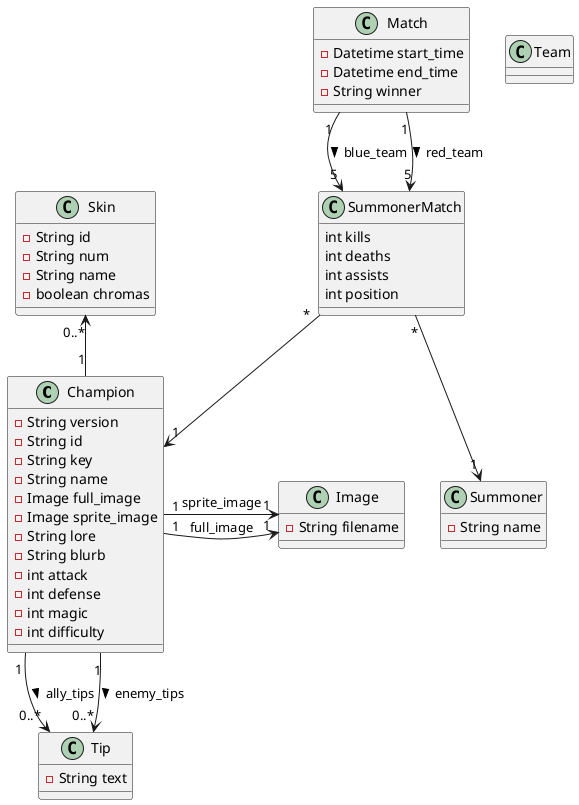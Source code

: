 # PlantUML Editor

@startuml

class Champion{
    - String version
    - String id
    - String key
    - String name
    - Image full_image
    - Image sprite_image
    - String lore
    - String blurb
    - int attack
    - int defense
    - int magic
    - int difficulty
}

class Image{
  - String filename  
}

class Skin{
  - String id
  - String num
  - String name
  - boolean chromas
}

class Tip{
  - String text
}

class Match{
 - Datetime start_time
 - Datetime end_time
 - String winner
}

class Summoner{
  - String name
}
class SummonerMatch{
  int kills
  int deaths
  int assists
  int position
  }
class Team{}

Champion "1"->"1" Image : full_image
Champion "1"->"1" Image : sprite_image


Champion "1"-->"0..*" Tip : ally_tips >
Champion "1"-->"0..*" Tip : enemy_tips >

Skin "0..*"<--"1" Champion

Match "1" --> "5" SummonerMatch : blue_team >
Match "1" --> "5" SummonerMatch : red_team >

SummonerMatch "*" --> "1" Summoner
SummonerMatch "*" --> "1" Champion

@enduml